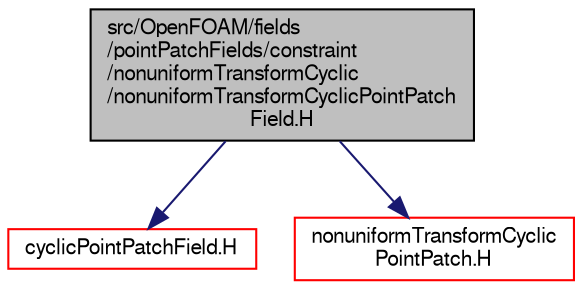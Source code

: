 digraph "src/OpenFOAM/fields/pointPatchFields/constraint/nonuniformTransformCyclic/nonuniformTransformCyclicPointPatchField.H"
{
  bgcolor="transparent";
  edge [fontname="FreeSans",fontsize="10",labelfontname="FreeSans",labelfontsize="10"];
  node [fontname="FreeSans",fontsize="10",shape=record];
  Node0 [label="src/OpenFOAM/fields\l/pointPatchFields/constraint\l/nonuniformTransformCyclic\l/nonuniformTransformCyclicPointPatch\lField.H",height=0.2,width=0.4,color="black", fillcolor="grey75", style="filled", fontcolor="black"];
  Node0 -> Node1 [color="midnightblue",fontsize="10",style="solid",fontname="FreeSans"];
  Node1 [label="cyclicPointPatchField.H",height=0.2,width=0.4,color="red",URL="$a09968.html"];
  Node0 -> Node205 [color="midnightblue",fontsize="10",style="solid",fontname="FreeSans"];
  Node205 [label="nonuniformTransformCyclic\lPointPatch.H",height=0.2,width=0.4,color="red",URL="$a11456.html"];
}
